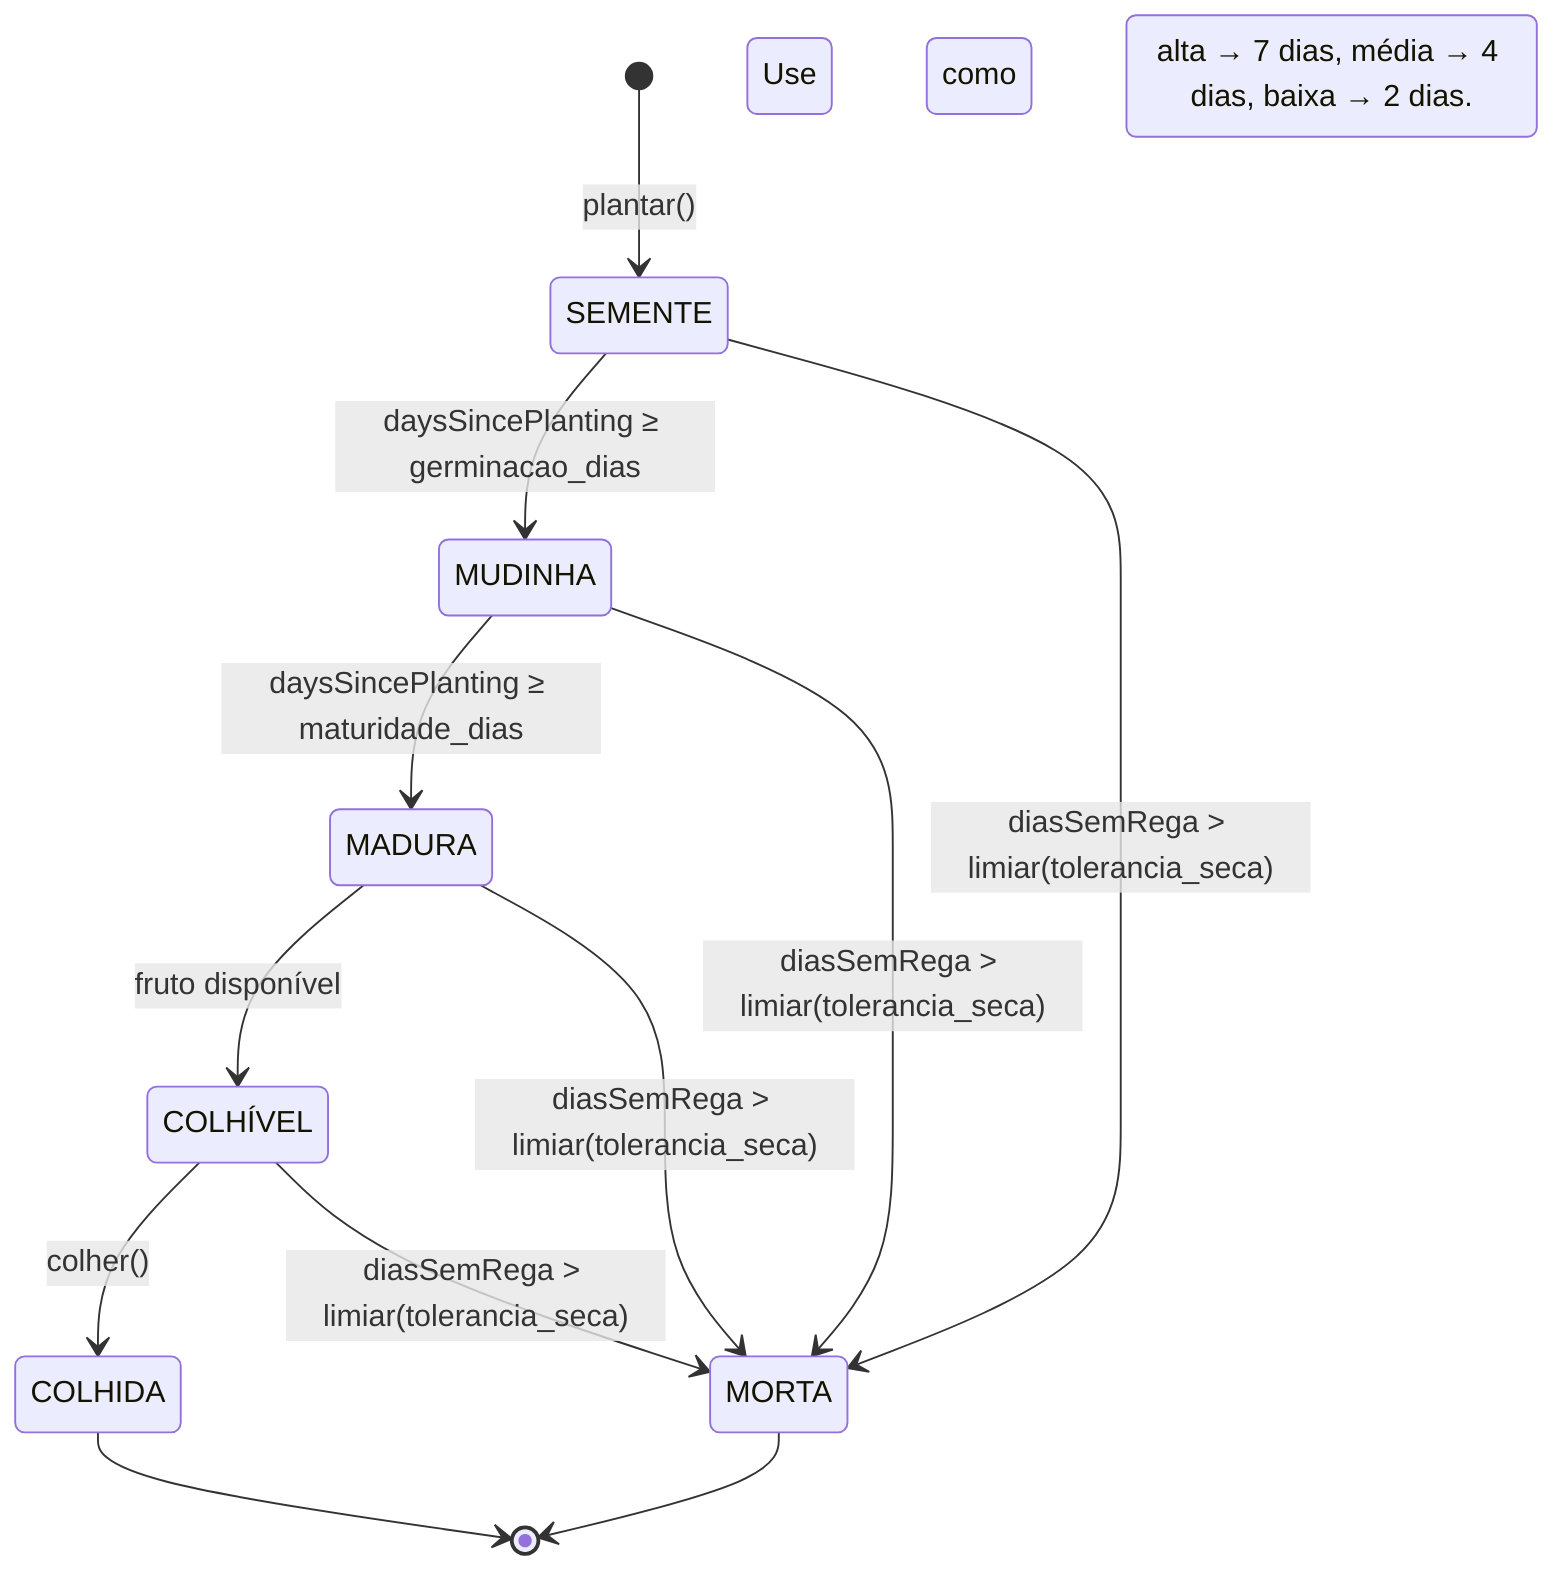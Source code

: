 stateDiagram-v2
    [*] --> SEMENTE : plantar()
    SEMENTE --> MUDINHA : daysSincePlanting ≥ germinacao_dias
    MUDINHA --> MADURA   : daysSincePlanting ≥ maturidade_dias
    MADURA --> COLHÍVEL  : fruto disponível
    COLHÍVEL --> COLHIDA : colher()
    SEMENTE --> MORTA    : diasSemRega > limiar(tolerancia_seca)
    MUDINHA --> MORTA    : diasSemRega > limiar(tolerancia_seca)
    MADURA --> MORTA     : diasSemRega > limiar(tolerancia_seca)
    COLHÍVEL --> MORTA   : diasSemRega > limiar(tolerancia_seca)
    COLHIDA --> [*]
    MORTA   --> [*]

Use como referência: alta → 7 dias, média → 4 dias, baixa → 2 dias.